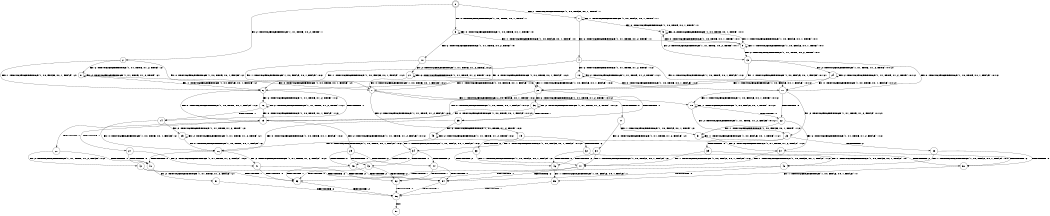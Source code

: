 digraph BCG {
size = "7, 10.5";
center = TRUE;
node [shape = circle];
0 [peripheries = 2];
0 -> 1 [label = "EX !1 !ATOMIC_EXCH_BRANCH (1, +0, FALSE, +0, 1, TRUE) !::"];
0 -> 2 [label = "EX !2 !ATOMIC_EXCH_BRANCH (1, +1, TRUE, +0, 2, TRUE) !::"];
0 -> 3 [label = "EX !0 !ATOMIC_EXCH_BRANCH (1, +0, TRUE, +0, 1, TRUE) !::"];
1 -> 4 [label = "EX !2 !ATOMIC_EXCH_BRANCH (1, +1, TRUE, +0, 2, TRUE) !:1:"];
1 -> 5 [label = "EX !0 !ATOMIC_EXCH_BRANCH (1, +0, TRUE, +0, 1, TRUE) !:1:"];
1 -> 1 [label = "EX !1 !ATOMIC_EXCH_BRANCH (1, +0, FALSE, +0, 1, TRUE) !:1:"];
2 -> 6 [label = "EX !1 !ATOMIC_EXCH_BRANCH (1, +0, FALSE, +0, 1, FALSE) !:2:"];
2 -> 7 [label = "EX !0 !ATOMIC_EXCH_BRANCH (1, +0, TRUE, +0, 1, FALSE) !:2:"];
2 -> 8 [label = "EX !2 !ATOMIC_EXCH_BRANCH (1, +1, TRUE, +1, 2, TRUE) !:2:"];
3 -> 9 [label = "EX !1 !ATOMIC_EXCH_BRANCH (1, +0, FALSE, +0, 1, TRUE) !:0:"];
3 -> 10 [label = "EX !2 !ATOMIC_EXCH_BRANCH (1, +1, TRUE, +0, 2, TRUE) !:0:"];
3 -> 3 [label = "EX !0 !ATOMIC_EXCH_BRANCH (1, +0, TRUE, +0, 1, TRUE) !:0:"];
4 -> 11 [label = "EX !0 !ATOMIC_EXCH_BRANCH (1, +0, TRUE, +0, 1, FALSE) !:1:2:"];
4 -> 12 [label = "EX !2 !ATOMIC_EXCH_BRANCH (1, +1, TRUE, +1, 2, TRUE) !:1:2:"];
4 -> 6 [label = "EX !1 !ATOMIC_EXCH_BRANCH (1, +0, FALSE, +0, 1, FALSE) !:1:2:"];
5 -> 13 [label = "EX !2 !ATOMIC_EXCH_BRANCH (1, +1, TRUE, +0, 2, TRUE) !:0:1:"];
5 -> 9 [label = "EX !1 !ATOMIC_EXCH_BRANCH (1, +0, FALSE, +0, 1, TRUE) !:0:1:"];
5 -> 5 [label = "EX !0 !ATOMIC_EXCH_BRANCH (1, +0, TRUE, +0, 1, TRUE) !:0:1:"];
6 -> 14 [label = "TERMINATE !1"];
6 -> 15 [label = "EX !0 !ATOMIC_EXCH_BRANCH (1, +0, TRUE, +0, 1, FALSE) !:1:2:"];
6 -> 16 [label = "EX !2 !ATOMIC_EXCH_BRANCH (1, +1, TRUE, +1, 2, TRUE) !:1:2:"];
7 -> 17 [label = "TERMINATE !0"];
7 -> 18 [label = "EX !1 !ATOMIC_EXCH_BRANCH (1, +0, FALSE, +0, 1, TRUE) !:0:2:"];
7 -> 19 [label = "EX !2 !ATOMIC_EXCH_BRANCH (1, +1, TRUE, +1, 2, FALSE) !:0:2:"];
8 -> 6 [label = "EX !1 !ATOMIC_EXCH_BRANCH (1, +0, FALSE, +0, 1, FALSE) !:2:"];
8 -> 7 [label = "EX !0 !ATOMIC_EXCH_BRANCH (1, +0, TRUE, +0, 1, FALSE) !:2:"];
8 -> 8 [label = "EX !2 !ATOMIC_EXCH_BRANCH (1, +1, TRUE, +1, 2, TRUE) !:2:"];
9 -> 13 [label = "EX !2 !ATOMIC_EXCH_BRANCH (1, +1, TRUE, +0, 2, TRUE) !:0:1:"];
9 -> 9 [label = "EX !1 !ATOMIC_EXCH_BRANCH (1, +0, FALSE, +0, 1, TRUE) !:0:1:"];
9 -> 5 [label = "EX !0 !ATOMIC_EXCH_BRANCH (1, +0, TRUE, +0, 1, TRUE) !:0:1:"];
10 -> 20 [label = "EX !1 !ATOMIC_EXCH_BRANCH (1, +0, FALSE, +0, 1, FALSE) !:0:2:"];
10 -> 21 [label = "EX !2 !ATOMIC_EXCH_BRANCH (1, +1, TRUE, +1, 2, TRUE) !:0:2:"];
10 -> 7 [label = "EX !0 !ATOMIC_EXCH_BRANCH (1, +0, TRUE, +0, 1, FALSE) !:0:2:"];
11 -> 22 [label = "TERMINATE !0"];
11 -> 23 [label = "EX !2 !ATOMIC_EXCH_BRANCH (1, +1, TRUE, +1, 2, FALSE) !:0:1:2:"];
11 -> 18 [label = "EX !1 !ATOMIC_EXCH_BRANCH (1, +0, FALSE, +0, 1, TRUE) !:0:1:2:"];
12 -> 11 [label = "EX !0 !ATOMIC_EXCH_BRANCH (1, +0, TRUE, +0, 1, FALSE) !:1:2:"];
12 -> 12 [label = "EX !2 !ATOMIC_EXCH_BRANCH (1, +1, TRUE, +1, 2, TRUE) !:1:2:"];
12 -> 6 [label = "EX !1 !ATOMIC_EXCH_BRANCH (1, +0, FALSE, +0, 1, FALSE) !:1:2:"];
13 -> 24 [label = "EX !2 !ATOMIC_EXCH_BRANCH (1, +1, TRUE, +1, 2, TRUE) !:0:1:2:"];
13 -> 20 [label = "EX !1 !ATOMIC_EXCH_BRANCH (1, +0, FALSE, +0, 1, FALSE) !:0:1:2:"];
13 -> 11 [label = "EX !0 !ATOMIC_EXCH_BRANCH (1, +0, TRUE, +0, 1, FALSE) !:0:1:2:"];
14 -> 25 [label = "EX !2 !ATOMIC_EXCH_BRANCH (1, +1, TRUE, +1, 2, TRUE) !:2:"];
14 -> 26 [label = "EX !0 !ATOMIC_EXCH_BRANCH (1, +0, TRUE, +0, 1, FALSE) !:2:"];
15 -> 27 [label = "TERMINATE !1"];
15 -> 28 [label = "TERMINATE !0"];
15 -> 29 [label = "EX !2 !ATOMIC_EXCH_BRANCH (1, +1, TRUE, +1, 2, FALSE) !:0:1:2:"];
16 -> 14 [label = "TERMINATE !1"];
16 -> 15 [label = "EX !0 !ATOMIC_EXCH_BRANCH (1, +0, TRUE, +0, 1, FALSE) !:1:2:"];
16 -> 16 [label = "EX !2 !ATOMIC_EXCH_BRANCH (1, +1, TRUE, +1, 2, TRUE) !:1:2:"];
17 -> 30 [label = "EX !2 !ATOMIC_EXCH_BRANCH (1, +1, TRUE, +1, 2, FALSE) !:2:"];
17 -> 31 [label = "EX !1 !ATOMIC_EXCH_BRANCH (1, +0, FALSE, +0, 1, TRUE) !:2:"];
18 -> 22 [label = "TERMINATE !0"];
18 -> 23 [label = "EX !2 !ATOMIC_EXCH_BRANCH (1, +1, TRUE, +1, 2, FALSE) !:0:1:2:"];
18 -> 18 [label = "EX !1 !ATOMIC_EXCH_BRANCH (1, +0, FALSE, +0, 1, TRUE) !:0:1:2:"];
19 -> 32 [label = "TERMINATE !2"];
19 -> 33 [label = "TERMINATE !0"];
19 -> 34 [label = "EX !1 !ATOMIC_EXCH_BRANCH (1, +0, FALSE, +0, 1, FALSE) !:0:2:"];
20 -> 35 [label = "TERMINATE !1"];
20 -> 36 [label = "EX !2 !ATOMIC_EXCH_BRANCH (1, +1, TRUE, +1, 2, TRUE) !:0:1:2:"];
20 -> 15 [label = "EX !0 !ATOMIC_EXCH_BRANCH (1, +0, TRUE, +0, 1, FALSE) !:0:1:2:"];
21 -> 20 [label = "EX !1 !ATOMIC_EXCH_BRANCH (1, +0, FALSE, +0, 1, FALSE) !:0:2:"];
21 -> 21 [label = "EX !2 !ATOMIC_EXCH_BRANCH (1, +1, TRUE, +1, 2, TRUE) !:0:2:"];
21 -> 7 [label = "EX !0 !ATOMIC_EXCH_BRANCH (1, +0, TRUE, +0, 1, FALSE) !:0:2:"];
22 -> 37 [label = "EX !2 !ATOMIC_EXCH_BRANCH (1, +1, TRUE, +1, 2, FALSE) !:1:2:"];
22 -> 31 [label = "EX !1 !ATOMIC_EXCH_BRANCH (1, +0, FALSE, +0, 1, TRUE) !:1:2:"];
23 -> 38 [label = "TERMINATE !2"];
23 -> 39 [label = "TERMINATE !0"];
23 -> 34 [label = "EX !1 !ATOMIC_EXCH_BRANCH (1, +0, FALSE, +0, 1, FALSE) !:0:1:2:"];
24 -> 24 [label = "EX !2 !ATOMIC_EXCH_BRANCH (1, +1, TRUE, +1, 2, TRUE) !:0:1:2:"];
24 -> 20 [label = "EX !1 !ATOMIC_EXCH_BRANCH (1, +0, FALSE, +0, 1, FALSE) !:0:1:2:"];
24 -> 11 [label = "EX !0 !ATOMIC_EXCH_BRANCH (1, +0, TRUE, +0, 1, FALSE) !:0:1:2:"];
25 -> 26 [label = "EX !0 !ATOMIC_EXCH_BRANCH (1, +0, TRUE, +0, 1, FALSE) !:2:"];
25 -> 25 [label = "EX !2 !ATOMIC_EXCH_BRANCH (1, +1, TRUE, +1, 2, TRUE) !:2:"];
26 -> 40 [label = "TERMINATE !0"];
26 -> 41 [label = "EX !2 !ATOMIC_EXCH_BRANCH (1, +1, TRUE, +1, 2, FALSE) !:0:2:"];
27 -> 41 [label = "EX !2 !ATOMIC_EXCH_BRANCH (1, +1, TRUE, +1, 2, FALSE) !:0:2:"];
27 -> 40 [label = "TERMINATE !0"];
28 -> 42 [label = "EX !2 !ATOMIC_EXCH_BRANCH (1, +1, TRUE, +1, 2, FALSE) !:1:2:"];
28 -> 40 [label = "TERMINATE !1"];
29 -> 43 [label = "TERMINATE !1"];
29 -> 44 [label = "TERMINATE !2"];
29 -> 45 [label = "TERMINATE !0"];
30 -> 46 [label = "TERMINATE !2"];
30 -> 47 [label = "EX !1 !ATOMIC_EXCH_BRANCH (1, +0, FALSE, +0, 1, FALSE) !:2:"];
31 -> 37 [label = "EX !2 !ATOMIC_EXCH_BRANCH (1, +1, TRUE, +1, 2, FALSE) !:1:2:"];
31 -> 31 [label = "EX !1 !ATOMIC_EXCH_BRANCH (1, +0, FALSE, +0, 1, TRUE) !:1:2:"];
32 -> 46 [label = "TERMINATE !0"];
32 -> 48 [label = "EX !1 !ATOMIC_EXCH_BRANCH (1, +0, FALSE, +0, 1, FALSE) !:0:"];
33 -> 46 [label = "TERMINATE !2"];
33 -> 47 [label = "EX !1 !ATOMIC_EXCH_BRANCH (1, +0, FALSE, +0, 1, FALSE) !:2:"];
34 -> 43 [label = "TERMINATE !1"];
34 -> 44 [label = "TERMINATE !2"];
34 -> 45 [label = "TERMINATE !0"];
35 -> 49 [label = "EX !2 !ATOMIC_EXCH_BRANCH (1, +1, TRUE, +1, 2, TRUE) !:0:2:"];
35 -> 26 [label = "EX !0 !ATOMIC_EXCH_BRANCH (1, +0, TRUE, +0, 1, FALSE) !:0:2:"];
36 -> 35 [label = "TERMINATE !1"];
36 -> 36 [label = "EX !2 !ATOMIC_EXCH_BRANCH (1, +1, TRUE, +1, 2, TRUE) !:0:1:2:"];
36 -> 15 [label = "EX !0 !ATOMIC_EXCH_BRANCH (1, +0, TRUE, +0, 1, FALSE) !:0:1:2:"];
37 -> 50 [label = "TERMINATE !2"];
37 -> 47 [label = "EX !1 !ATOMIC_EXCH_BRANCH (1, +0, FALSE, +0, 1, FALSE) !:1:2:"];
38 -> 48 [label = "EX !1 !ATOMIC_EXCH_BRANCH (1, +0, FALSE, +0, 1, FALSE) !:0:1:"];
38 -> 50 [label = "TERMINATE !0"];
39 -> 47 [label = "EX !1 !ATOMIC_EXCH_BRANCH (1, +0, FALSE, +0, 1, FALSE) !:1:2:"];
39 -> 50 [label = "TERMINATE !2"];
40 -> 51 [label = "EX !2 !ATOMIC_EXCH_BRANCH (1, +1, TRUE, +1, 2, FALSE) !:2:"];
41 -> 52 [label = "TERMINATE !2"];
41 -> 53 [label = "TERMINATE !0"];
42 -> 53 [label = "TERMINATE !1"];
42 -> 54 [label = "TERMINATE !2"];
43 -> 52 [label = "TERMINATE !2"];
43 -> 53 [label = "TERMINATE !0"];
44 -> 52 [label = "TERMINATE !1"];
44 -> 54 [label = "TERMINATE !0"];
45 -> 53 [label = "TERMINATE !1"];
45 -> 54 [label = "TERMINATE !2"];
46 -> 55 [label = "EX !1 !ATOMIC_EXCH_BRANCH (1, +0, FALSE, +0, 1, FALSE) !::"];
47 -> 53 [label = "TERMINATE !1"];
47 -> 54 [label = "TERMINATE !2"];
48 -> 52 [label = "TERMINATE !1"];
48 -> 54 [label = "TERMINATE !0"];
49 -> 49 [label = "EX !2 !ATOMIC_EXCH_BRANCH (1, +1, TRUE, +1, 2, TRUE) !:0:2:"];
49 -> 26 [label = "EX !0 !ATOMIC_EXCH_BRANCH (1, +0, TRUE, +0, 1, FALSE) !:0:2:"];
50 -> 55 [label = "EX !1 !ATOMIC_EXCH_BRANCH (1, +0, FALSE, +0, 1, FALSE) !:1:"];
51 -> 56 [label = "TERMINATE !2"];
52 -> 56 [label = "TERMINATE !0"];
53 -> 56 [label = "TERMINATE !2"];
54 -> 56 [label = "TERMINATE !1"];
55 -> 56 [label = "TERMINATE !1"];
56 -> 57 [label = "exit"];
}
